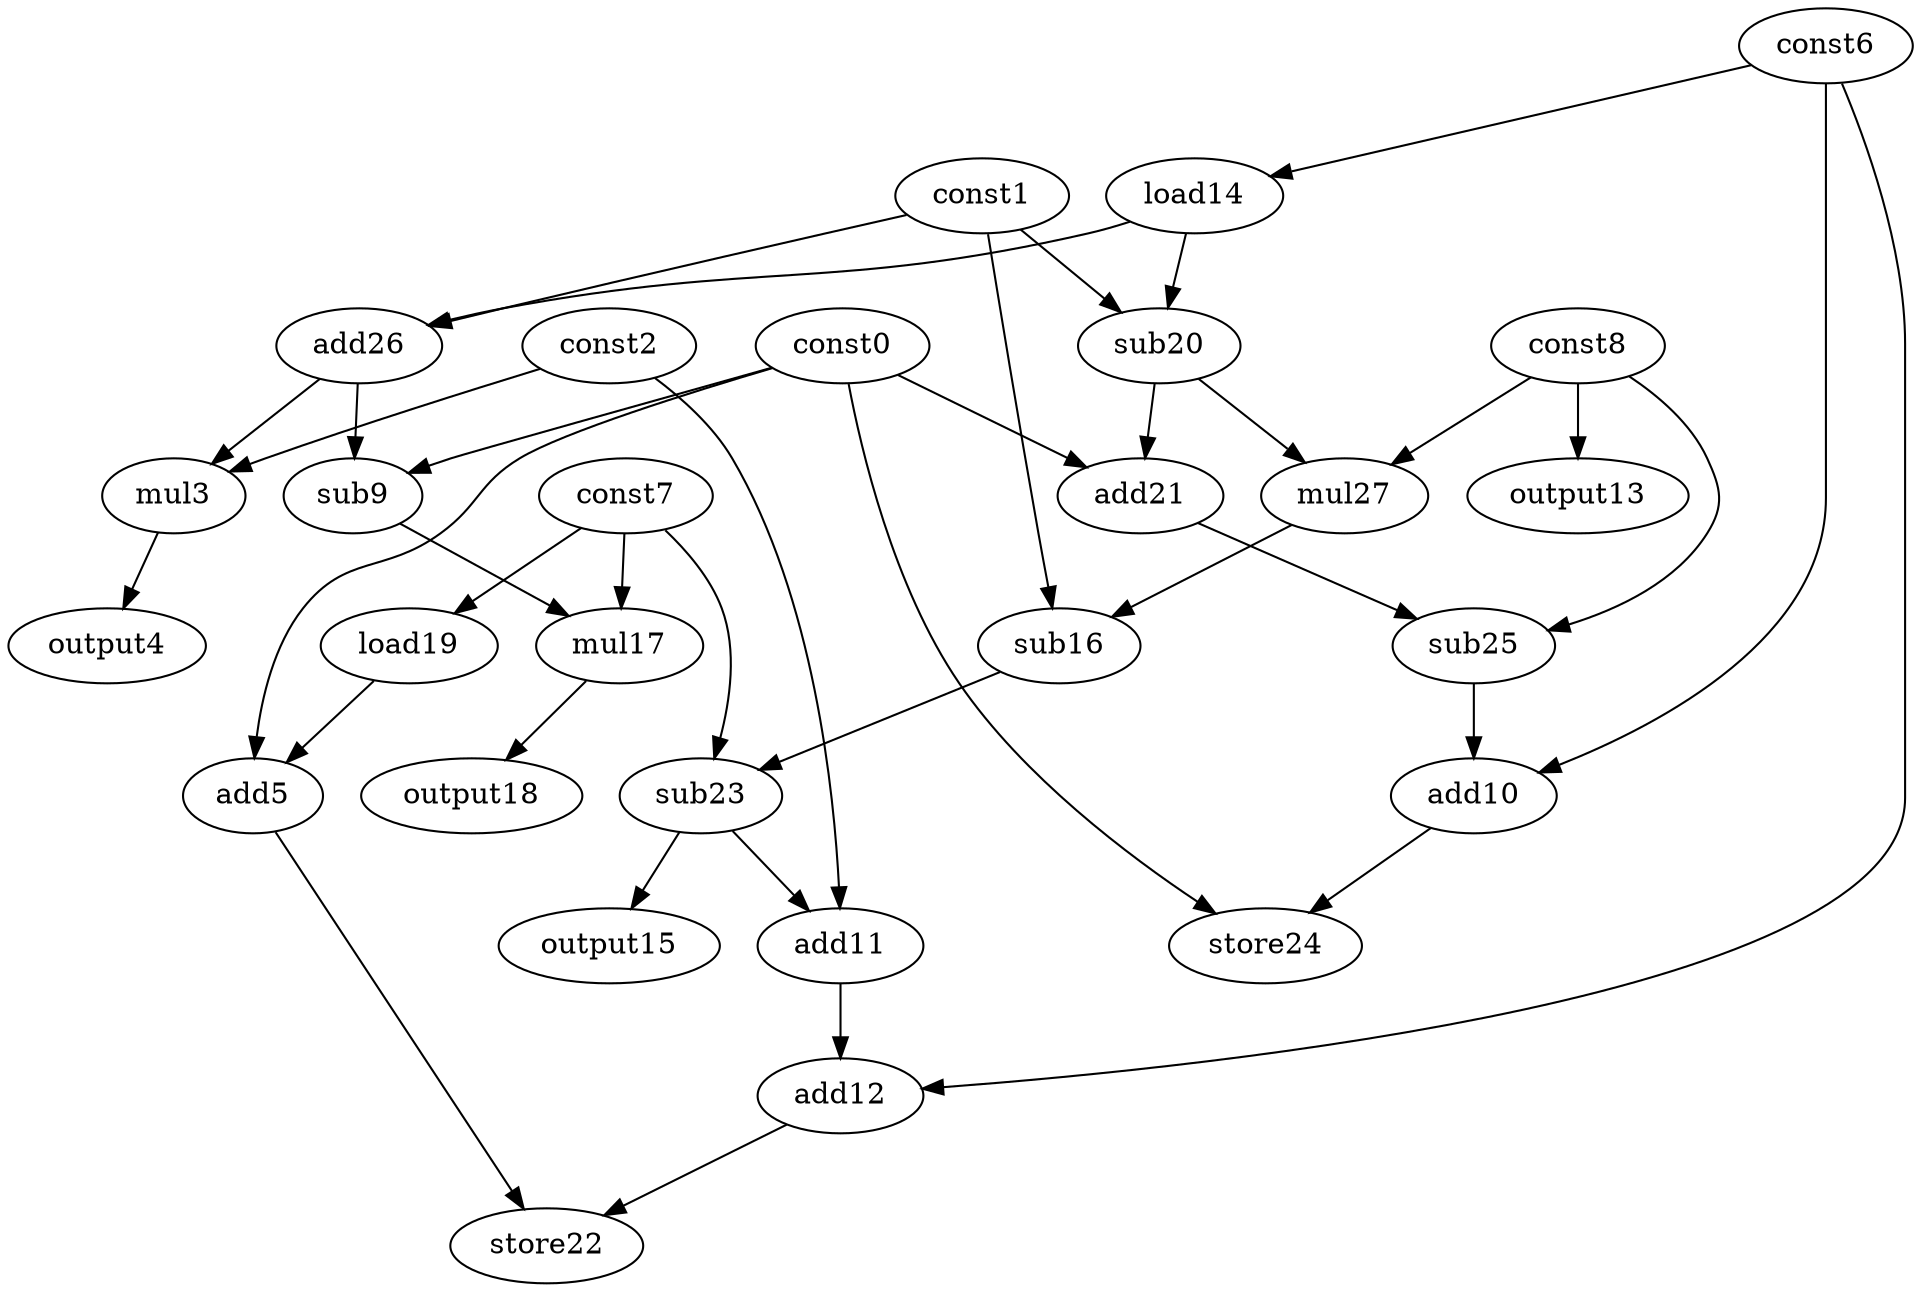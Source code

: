 digraph G { 
const0[opcode=const]; 
const1[opcode=const]; 
const2[opcode=const]; 
mul3[opcode=mul]; 
output4[opcode=output]; 
add5[opcode=add]; 
const6[opcode=const]; 
const7[opcode=const]; 
const8[opcode=const]; 
sub9[opcode=sub]; 
add10[opcode=add]; 
add11[opcode=add]; 
add12[opcode=add]; 
output13[opcode=output]; 
load14[opcode=load]; 
output15[opcode=output]; 
sub16[opcode=sub]; 
mul17[opcode=mul]; 
output18[opcode=output]; 
load19[opcode=load]; 
sub20[opcode=sub]; 
add21[opcode=add]; 
store22[opcode=store]; 
sub23[opcode=sub]; 
store24[opcode=store]; 
sub25[opcode=sub]; 
add26[opcode=add]; 
mul27[opcode=mul]; 
const8->output13[operand=0];
const6->load14[operand=0];
const7->load19[operand=0];
const0->add5[operand=0];
load19->add5[operand=1];
const1->sub20[operand=0];
load14->sub20[operand=1];
const1->add26[operand=0];
load14->add26[operand=1];
add26->mul3[operand=0];
const2->mul3[operand=1];
const0->sub9[operand=0];
add26->sub9[operand=1];
const0->add21[operand=0];
sub20->add21[operand=1];
const8->mul27[operand=0];
sub20->mul27[operand=1];
mul3->output4[operand=0];
const1->sub16[operand=0];
mul27->sub16[operand=1];
sub9->mul17[operand=0];
const7->mul17[operand=1];
const8->sub25[operand=0];
add21->sub25[operand=1];
sub25->add10[operand=0];
const6->add10[operand=1];
mul17->output18[operand=0];
sub16->sub23[operand=0];
const7->sub23[operand=1];
const2->add11[operand=0];
sub23->add11[operand=1];
sub23->output15[operand=0];
const0->store24[operand=0];
add10->store24[operand=1];
add11->add12[operand=0];
const6->add12[operand=1];
add12->store22[operand=0];
add5->store22[operand=1];
}
